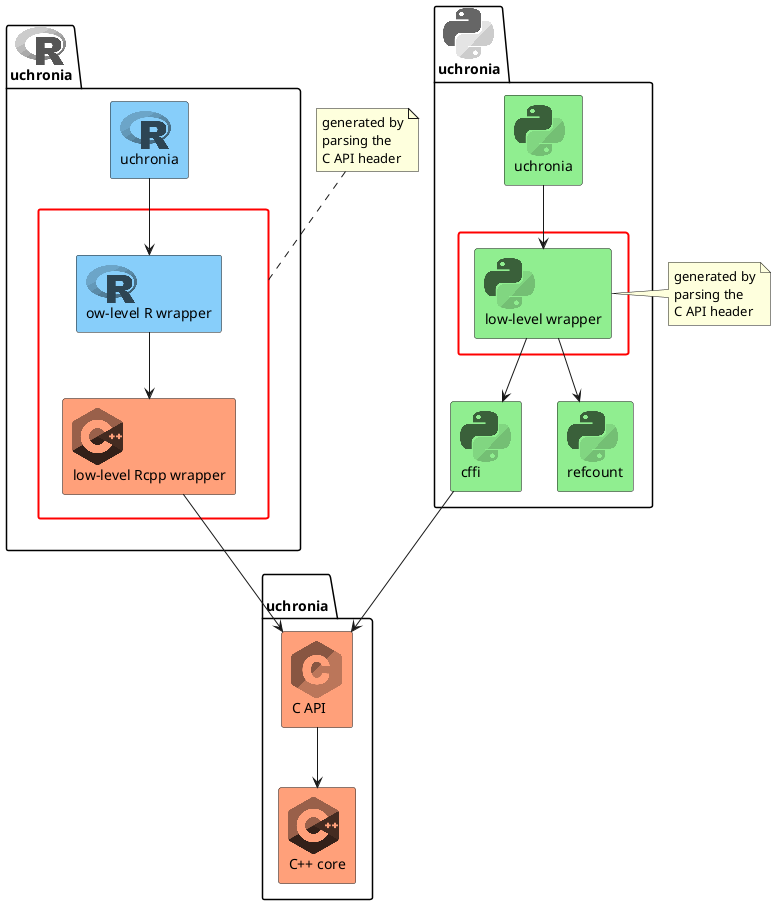 @startuml codegen-wrappers

' Maybe. 
!include <logos/r-lang.puml>
!include <logos/python.puml>
' !include <logos/typescript.puml>
' !include <logos/kubernetes.puml>
' !include <logos/flask.puml>
!include <logos/c.puml>
!include <logos/c-plusplus.puml>
' !include <logos/docker.puml>

' left to right direction

' package "cruise-control" {
' }

' floating note 
'   Consider: Senaps, Eagle, Hydroshare.
'   Links to Digital Water 
' end note

package "<$python>\nuchronia" {
    rectangle "<$python>\nuchronia" as uchronia_py #LightGreen
    rectangle #line:red;line.bold {
        rectangle "<$python>\nlow-level wrapper" as uchronia_wrap_py #LightGreen
    }
    rectangle "<$python>\ncffi" as cffi_py #LightGreen
    rectangle "<$python>\nrefcount" as refcount_py #LightGreen
}
package "<$r-lang>\nuchronia" {
    rectangle "<$r-lang>\nuchronia" as uchronia_r #LightSkyBlue
    rectangle " " as rect_r_codegen #line:red;line.bold {
        rectangle "<$r-lang>\low-level R wrapper" as uchronia_wrap_r #LightSkyBlue
        rectangle "<$c-plusplus>\nlow-level Rcpp wrapper" as uchronia_wrap_rcpp #LightSalmon
    }
}

package "<$C>\nuchronia" {
    rectangle "<$c>\nC API" as uchronia_c_code #LightSalmon
    rectangle "<$c-plusplus>\nC++ core" as uchronia_cpp_code #LightSalmon
}

uchronia_py --> uchronia_wrap_py
uchronia_wrap_py --> cffi_py
uchronia_wrap_py --> refcount_py
cffi_py --> uchronia_c_code 
uchronia_c_code --> uchronia_cpp_code 

uchronia_r --> uchronia_wrap_r
uchronia_wrap_r --> uchronia_wrap_rcpp
uchronia_wrap_rcpp --> uchronia_c_code 

note right of uchronia_wrap_py
    generated by
    parsing the
    C API header
end note

note top of rect_r_codegen
    generated by
    parsing the
    C API header
end note

@enduml

